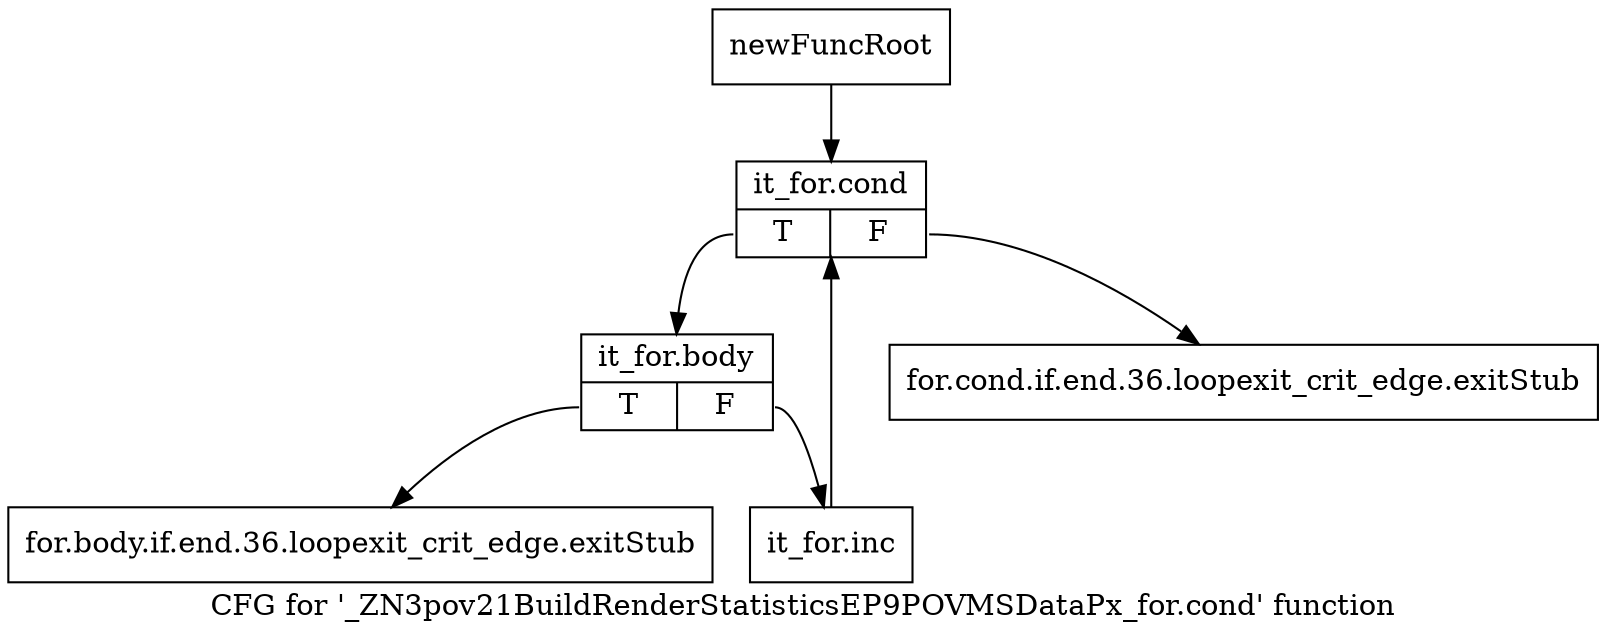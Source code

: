 digraph "CFG for '_ZN3pov21BuildRenderStatisticsEP9POVMSDataPx_for.cond' function" {
	label="CFG for '_ZN3pov21BuildRenderStatisticsEP9POVMSDataPx_for.cond' function";

	Node0x2a6be20 [shape=record,label="{newFuncRoot}"];
	Node0x2a6be20 -> Node0x2579990;
	Node0x25798f0 [shape=record,label="{for.cond.if.end.36.loopexit_crit_edge.exitStub}"];
	Node0x2579940 [shape=record,label="{for.body.if.end.36.loopexit_crit_edge.exitStub}"];
	Node0x2579990 [shape=record,label="{it_for.cond|{<s0>T|<s1>F}}"];
	Node0x2579990:s0 -> Node0x25799e0;
	Node0x2579990:s1 -> Node0x25798f0;
	Node0x25799e0 [shape=record,label="{it_for.body|{<s0>T|<s1>F}}"];
	Node0x25799e0:s0 -> Node0x2579940;
	Node0x25799e0:s1 -> Node0x2579a30;
	Node0x2579a30 [shape=record,label="{it_for.inc}"];
	Node0x2579a30 -> Node0x2579990;
}
